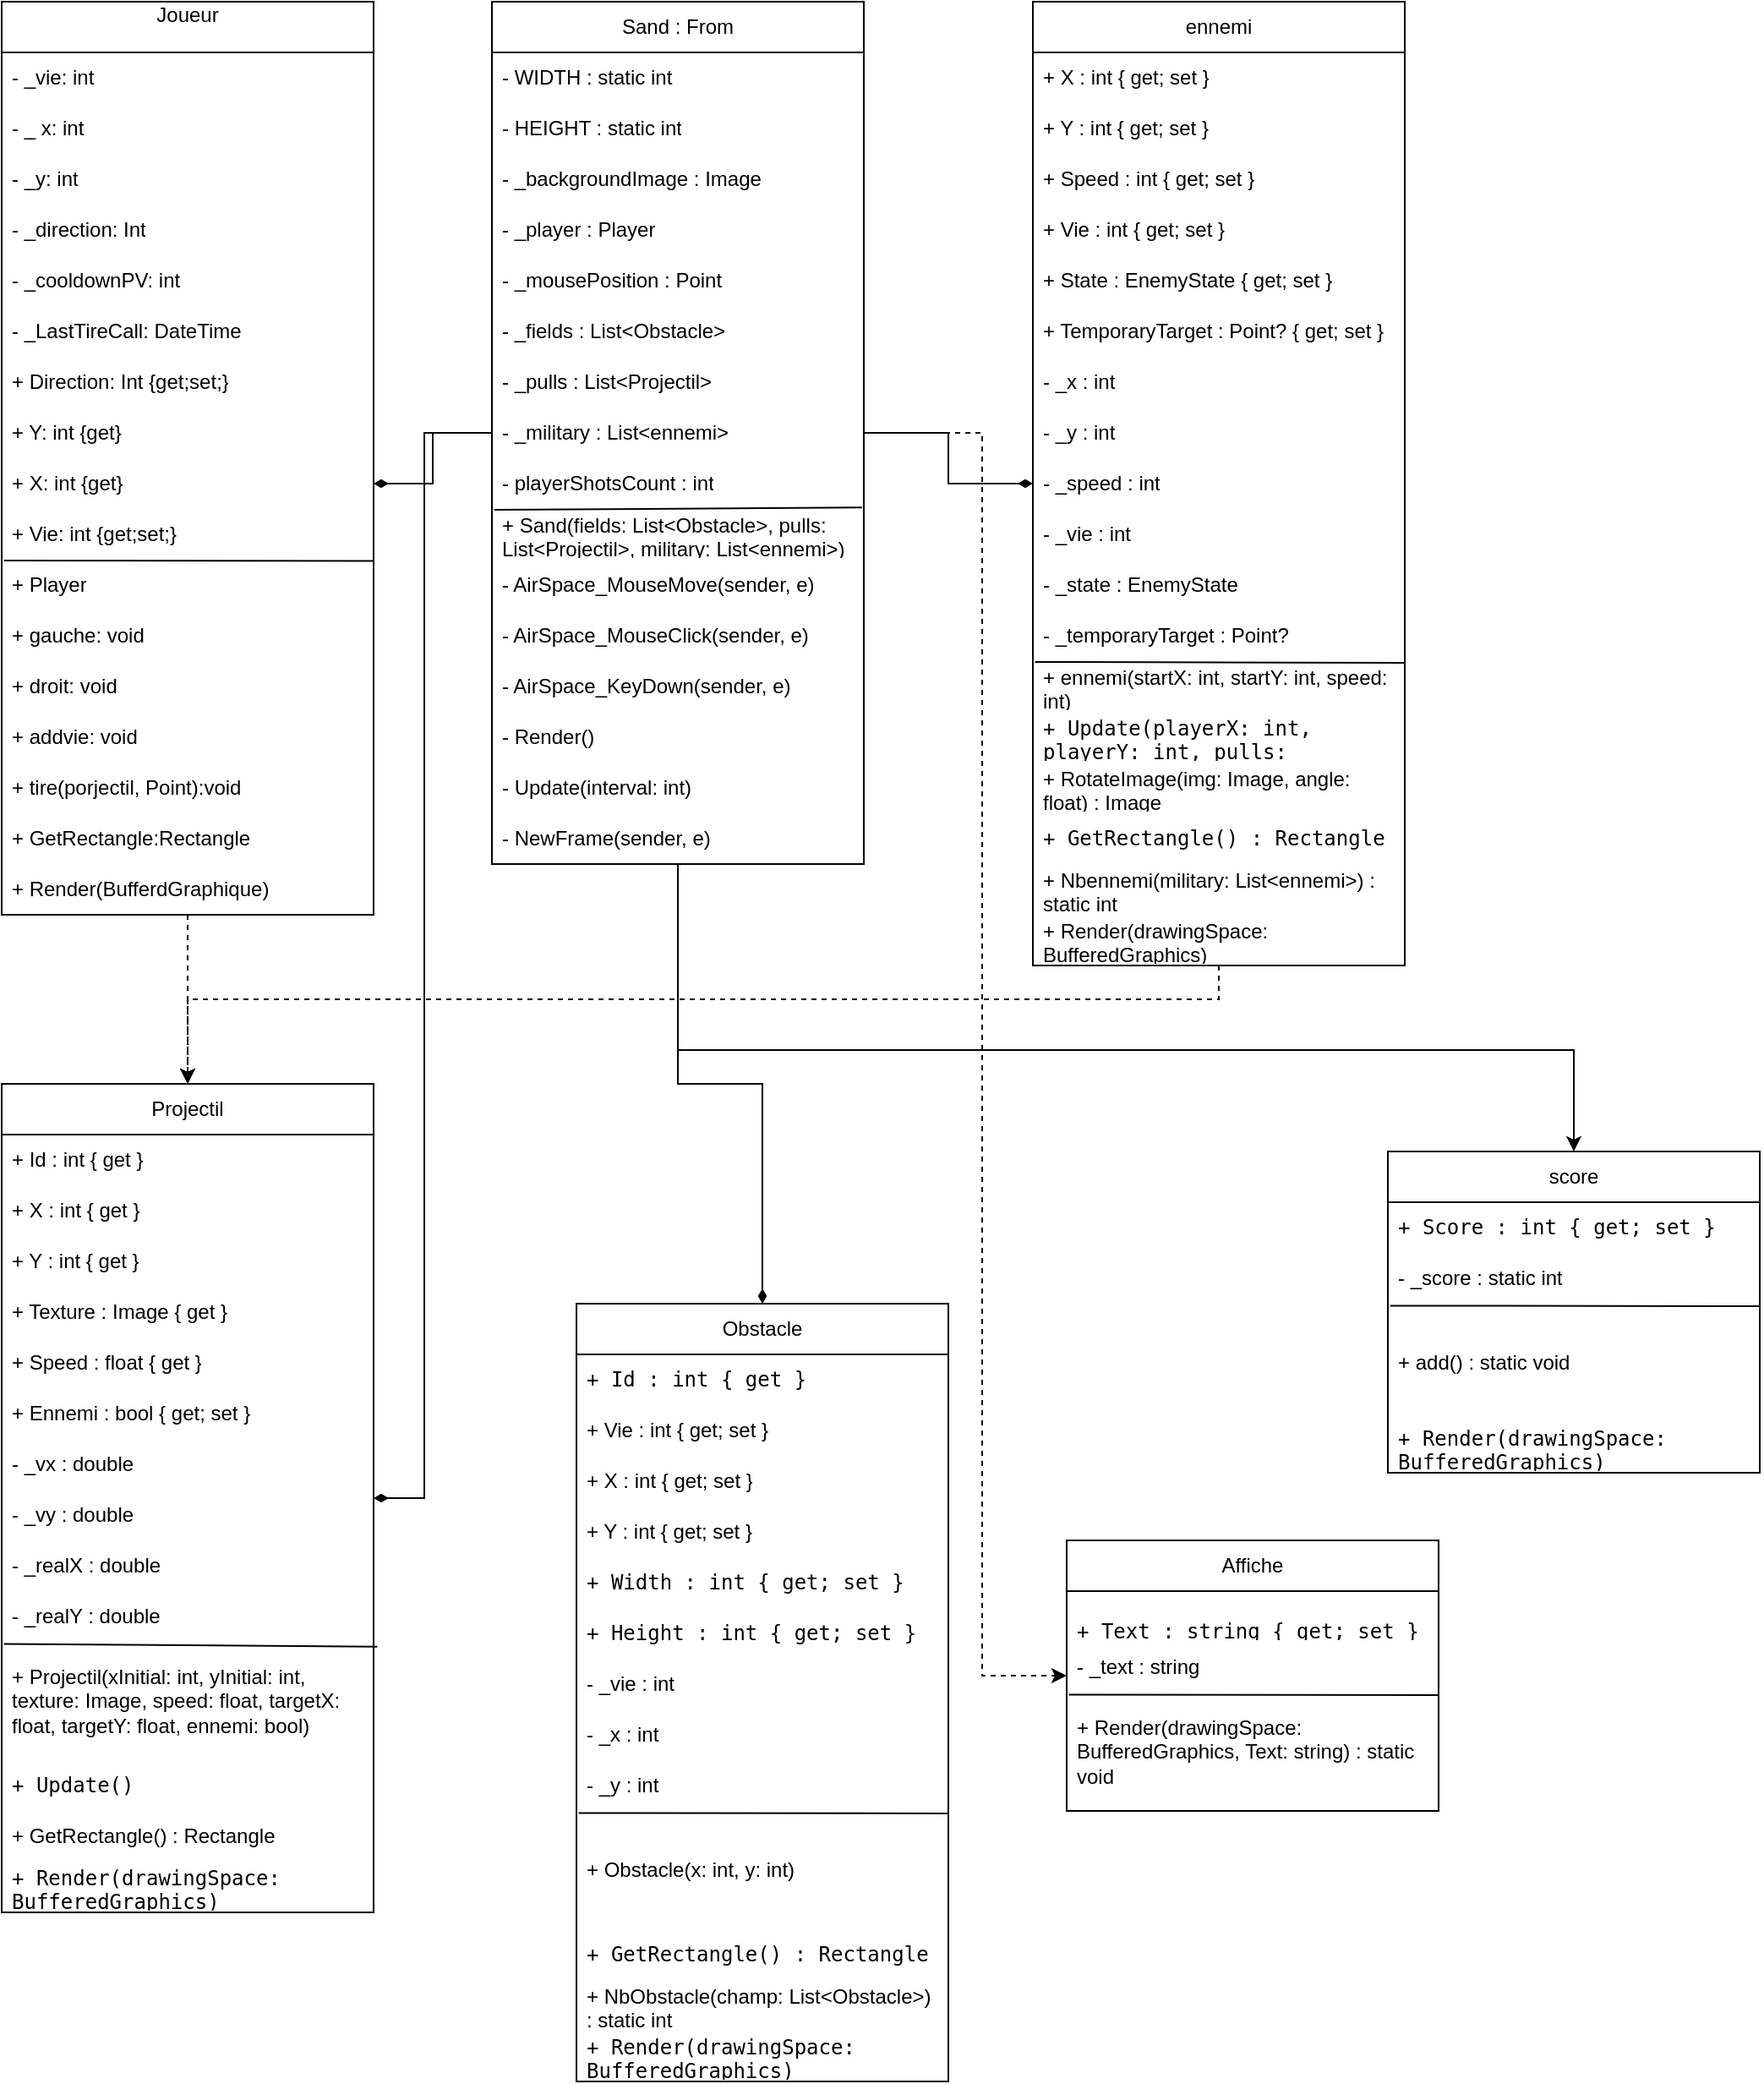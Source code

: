 <mxfile version="28.0.6">
  <diagram name="Page-1" id="9vudU-D3RF1C1MIE-zEC">
    <mxGraphModel dx="1141" dy="679" grid="1" gridSize="10" guides="1" tooltips="1" connect="1" arrows="1" fold="1" page="1" pageScale="1" pageWidth="827" pageHeight="1169" math="0" shadow="0">
      <root>
        <mxCell id="0" />
        <mxCell id="1" parent="0" />
        <mxCell id="YiAQGpWWmK1NDH8vXvbF-123" style="edgeStyle=orthogonalEdgeStyle;rounded=0;orthogonalLoop=1;jettySize=auto;html=1;entryX=0.5;entryY=0;entryDx=0;entryDy=0;dashed=1;" edge="1" parent="1" source="5hmHsVuv3CTeoDdC8GUa-1" target="YiAQGpWWmK1NDH8vXvbF-66">
          <mxGeometry relative="1" as="geometry" />
        </mxCell>
        <mxCell id="5hmHsVuv3CTeoDdC8GUa-1" value="Joueur&lt;div&gt;&lt;br&gt;&lt;/div&gt;" style="swimlane;fontStyle=0;childLayout=stackLayout;horizontal=1;startSize=30;horizontalStack=0;resizeParent=1;resizeParentMax=0;resizeLast=0;collapsible=1;marginBottom=0;whiteSpace=wrap;html=1;" parent="1" vertex="1">
          <mxGeometry x="140" y="80" width="220" height="540" as="geometry" />
        </mxCell>
        <mxCell id="5hmHsVuv3CTeoDdC8GUa-2" value="- _vie: int" style="text;strokeColor=none;fillColor=none;align=left;verticalAlign=middle;spacingLeft=4;spacingRight=4;overflow=hidden;points=[[0,0.5],[1,0.5]];portConstraint=eastwest;rotatable=0;whiteSpace=wrap;html=1;" parent="5hmHsVuv3CTeoDdC8GUa-1" vertex="1">
          <mxGeometry y="30" width="220" height="30" as="geometry" />
        </mxCell>
        <mxCell id="5hmHsVuv3CTeoDdC8GUa-3" value="- _ x: int" style="text;strokeColor=none;fillColor=none;align=left;verticalAlign=middle;spacingLeft=4;spacingRight=4;overflow=hidden;points=[[0,0.5],[1,0.5]];portConstraint=eastwest;rotatable=0;whiteSpace=wrap;html=1;" parent="5hmHsVuv3CTeoDdC8GUa-1" vertex="1">
          <mxGeometry y="60" width="220" height="30" as="geometry" />
        </mxCell>
        <mxCell id="5hmHsVuv3CTeoDdC8GUa-4" value="- _y: int" style="text;strokeColor=none;fillColor=none;align=left;verticalAlign=middle;spacingLeft=4;spacingRight=4;overflow=hidden;points=[[0,0.5],[1,0.5]];portConstraint=eastwest;rotatable=0;whiteSpace=wrap;html=1;" parent="5hmHsVuv3CTeoDdC8GUa-1" vertex="1">
          <mxGeometry y="90" width="220" height="30" as="geometry" />
        </mxCell>
        <mxCell id="5hmHsVuv3CTeoDdC8GUa-5" value="- _direction: Int&lt;span style=&quot;color: rgba(0, 0, 0, 0); font-family: monospace; font-size: 0px; text-wrap-mode: nowrap;&quot;&gt;%3CmxGraphModel%3E%3Croot%3E%3CmxCell%20id%3D%220%22%2F%3E%3CmxCell%20id%3D%221%22%20parent%3D%220%22%2F%3E%3CmxCell%20id%3D%222%22%20value%3D%22-%20_y%22%20style%3D%22text%3BstrokeColor%3Dnone%3BfillColor%3Dnone%3Balign%3Dleft%3BverticalAlign%3Dmiddle%3BspacingLeft%3D4%3BspacingRight%3D4%3Boverflow%3Dhidden%3Bpoints%3D%5B%5B0%2C0.5%5D%2C%5B1%2C0.5%5D%5D%3BportConstraint%3Deastwest%3Brotatable%3D0%3BwhiteSpace%3Dwrap%3Bhtml%3D1%3B%22%20vertex%3D%221%22%20parent%3D%221%22%3E%3CmxGeometry%20x%3D%22340%22%20y%3D%22470%22%20width%3D%22140%22%20height%3D%2230%22%20as%3D%22geometry%22%2F%3E%3C%2FmxCell%3E%3C%2Froot%3E%3C%2FmxGraphModel%3E&lt;/span&gt;" style="text;strokeColor=none;fillColor=none;align=left;verticalAlign=middle;spacingLeft=4;spacingRight=4;overflow=hidden;points=[[0,0.5],[1,0.5]];portConstraint=eastwest;rotatable=0;whiteSpace=wrap;html=1;" parent="5hmHsVuv3CTeoDdC8GUa-1" vertex="1">
          <mxGeometry y="120" width="220" height="30" as="geometry" />
        </mxCell>
        <mxCell id="5hmHsVuv3CTeoDdC8GUa-6" value="- _cooldownPV: int&lt;span style=&quot;color: rgba(0, 0, 0, 0); font-family: monospace; font-size: 0px; text-wrap-mode: nowrap; background-color: transparent;&quot;&gt;%3CmxGraphModel%3E%3Croot%3E%3CmxCell%20id%3D%220%22%2F%3E%3CmxCell%20id%3D%221%22%20parent%3D%220%22%2F%3E%3CmxCell%20id%3D%222%22%20value%3D%22-%20_y%22%20style%3D%22text%3BstrokeColor%3Dnone%3BfillColor%3Dnone%3Balign%3Dleft%3BverticalAlign%3Dmiddle%3BspacingLeft%3D4%3BspacingRight%3D4%3Boverflow%3Dhidden%3Bpoints%3D%5B%5B0%2C0.5%5D%2C%5B1%2C0.5%5D%5D%3BportConstraint%3Deastwest%3Brotatable%3D0%3BwhiteSpace%3Dwrap%3Bhtml%3D1%3B%22%20vertex%3D%221%22%20parent%3D%221%22%3E%3CmxGeometry%20x%3D%22340%22%20y%3D%22470%22%20width%3D%22140%22%20height%3D%2230%22%20as%3D%22geometry%22%2F%3E%3C%2FmxCell%3E%3C%2Froot%3E%3C%2FmxGraphMod&lt;/span&gt;" style="text;strokeColor=none;fillColor=none;align=left;verticalAlign=middle;spacingLeft=4;spacingRight=4;overflow=hidden;points=[[0,0.5],[1,0.5]];portConstraint=eastwest;rotatable=0;whiteSpace=wrap;html=1;" parent="5hmHsVuv3CTeoDdC8GUa-1" vertex="1">
          <mxGeometry y="150" width="220" height="30" as="geometry" />
        </mxCell>
        <mxCell id="5hmHsVuv3CTeoDdC8GUa-7" value="- _LastTireCall: DateTime" style="text;strokeColor=none;fillColor=none;align=left;verticalAlign=middle;spacingLeft=4;spacingRight=4;overflow=hidden;points=[[0,0.5],[1,0.5]];portConstraint=eastwest;rotatable=0;whiteSpace=wrap;html=1;" parent="5hmHsVuv3CTeoDdC8GUa-1" vertex="1">
          <mxGeometry y="180" width="220" height="30" as="geometry" />
        </mxCell>
        <mxCell id="5hmHsVuv3CTeoDdC8GUa-11" value="+ Direction: Int {get;set;}&lt;span style=&quot;color: rgba(0, 0, 0, 0); font-family: monospace; font-size: 0px; text-wrap-mode: nowrap;&quot;&gt;%3CmxGraphModel%3E%3Croot%3E%3CmxCell%20id%3D%220%22%2F%3E%3CmxCell%20id%3D%221%22%20parent%3D%220%22%2F%3E%3CmxCell%20id%3D%222%22%20value%3D%22-%20_y%22%20style%3D%22text%3BstrokeColor%3Dnone%3BfillColor%3Dnone%3Balign%3Dleft%3BverticalAlign%3Dmiddle%3BspacingLeft%3D4%3BspacingRight%3D4%3Boverflow%3Dhidden%3Bpoints%3D%5B%5B0%2C0.5%5D%2C%5B1%2C0.5%5D%5D%3BportConstraint%3Deastwest%3Brotatable%3D0%3BwhiteSpace%3Dwrap%3Bhtml%3D1%3B%22%20vertex%3D%221%22%20parent%3D%221%22%3E%3CmxGeometry%20x%3D%22340%22%20y%3D%22470%22%20width%3D%22140%22%20height%3D%2230%22%20as%3D%22geometry%22%2F%3E%3C%2FmxCell%3E%3C%2Froot%3E%3C%2FmxGraphModel%3E&lt;/span&gt;" style="text;strokeColor=none;fillColor=none;align=left;verticalAlign=middle;spacingLeft=4;spacingRight=4;overflow=hidden;points=[[0,0.5],[1,0.5]];portConstraint=eastwest;rotatable=0;whiteSpace=wrap;html=1;" parent="5hmHsVuv3CTeoDdC8GUa-1" vertex="1">
          <mxGeometry y="210" width="220" height="30" as="geometry" />
        </mxCell>
        <mxCell id="5hmHsVuv3CTeoDdC8GUa-10" value="+ Y: int {get}" style="text;strokeColor=none;fillColor=none;align=left;verticalAlign=middle;spacingLeft=4;spacingRight=4;overflow=hidden;points=[[0,0.5],[1,0.5]];portConstraint=eastwest;rotatable=0;whiteSpace=wrap;html=1;" parent="5hmHsVuv3CTeoDdC8GUa-1" vertex="1">
          <mxGeometry y="240" width="220" height="30" as="geometry" />
        </mxCell>
        <mxCell id="5hmHsVuv3CTeoDdC8GUa-9" value="+ X: int {get}" style="text;strokeColor=none;fillColor=none;align=left;verticalAlign=middle;spacingLeft=4;spacingRight=4;overflow=hidden;points=[[0,0.5],[1,0.5]];portConstraint=eastwest;rotatable=0;whiteSpace=wrap;html=1;" parent="5hmHsVuv3CTeoDdC8GUa-1" vertex="1">
          <mxGeometry y="270" width="220" height="30" as="geometry" />
        </mxCell>
        <mxCell id="5hmHsVuv3CTeoDdC8GUa-8" value="+ Vie: int {get;set;}" style="text;strokeColor=none;fillColor=none;align=left;verticalAlign=middle;spacingLeft=4;spacingRight=4;overflow=hidden;points=[[0,0.5],[1,0.5]];portConstraint=eastwest;rotatable=0;whiteSpace=wrap;html=1;" parent="5hmHsVuv3CTeoDdC8GUa-1" vertex="1">
          <mxGeometry y="300" width="220" height="30" as="geometry" />
        </mxCell>
        <mxCell id="5hmHsVuv3CTeoDdC8GUa-14" value="+ Player" style="text;strokeColor=none;fillColor=none;align=left;verticalAlign=middle;spacingLeft=4;spacingRight=4;overflow=hidden;points=[[0,0.5],[1,0.5]];portConstraint=eastwest;rotatable=0;whiteSpace=wrap;html=1;" parent="5hmHsVuv3CTeoDdC8GUa-1" vertex="1">
          <mxGeometry y="330" width="220" height="30" as="geometry" />
        </mxCell>
        <mxCell id="5hmHsVuv3CTeoDdC8GUa-15" value="" style="endArrow=none;html=1;rounded=0;exitX=0.006;exitY=0.017;exitDx=0;exitDy=0;exitPerimeter=0;entryX=1.002;entryY=0.026;entryDx=0;entryDy=0;entryPerimeter=0;" parent="5hmHsVuv3CTeoDdC8GUa-1" source="5hmHsVuv3CTeoDdC8GUa-14" target="5hmHsVuv3CTeoDdC8GUa-14" edge="1">
          <mxGeometry width="50" height="50" relative="1" as="geometry">
            <mxPoint x="100" y="330" as="sourcePoint" />
            <mxPoint x="150" y="280" as="targetPoint" />
          </mxGeometry>
        </mxCell>
        <mxCell id="5hmHsVuv3CTeoDdC8GUa-29" value="+ gauche: void&lt;span style=&quot;color: rgba(0, 0, 0, 0); font-family: monospace; font-size: 0px; text-wrap-mode: nowrap;&quot;&gt;%3CmxGraphModel%3E%3Croot%3E%3CmxCell%20id%3D%220%22%2F%3E%3CmxCell%20id%3D%221%22%20parent%3D%220%22%2F%3E%3CmxCell%20id%3D%222%22%20value%3D%22%2B%20_vie%3A%20int%20%7Bget%3Bset%3B%7D%22%20style%3D%22text%3BstrokeColor%3Dnone%3BfillColor%3Dnone%3Balign%3Dleft%3BverticalAlign%3Dmiddle%3BspacingLeft%3D4%3BspacingRight%3D4%3Boverflow%3Dhidden%3Bpoints%3D%5B%5B0%2C0.5%5D%2C%5B1%2C0.5%5D%5D%3BportConstraint%3Deastwest%3Brotatable%3D0%3BwhiteSpace%3Dwrap%3Bhtml%3D1%3B%22%20vertex%3D%221%22%20parent%3D%221%22%3E%3CmxGeometry%20x%3D%22340%22%20y%3D%22580%22%20width%3D%22220%22%20height%3D%2230%22%20as%3D%22geometry%22%2F%3E%3C%2FmxCell%3E%3C%2Froot%3E%3C%2FmxGraphModel%3E&lt;/span&gt;" style="text;strokeColor=none;fillColor=none;align=left;verticalAlign=middle;spacingLeft=4;spacingRight=4;overflow=hidden;points=[[0,0.5],[1,0.5]];portConstraint=eastwest;rotatable=0;whiteSpace=wrap;html=1;" parent="5hmHsVuv3CTeoDdC8GUa-1" vertex="1">
          <mxGeometry y="360" width="220" height="30" as="geometry" />
        </mxCell>
        <mxCell id="5hmHsVuv3CTeoDdC8GUa-30" value="+ droit: void&lt;span style=&quot;color: rgba(0, 0, 0, 0); font-family: monospace; font-size: 0px; text-wrap-mode: nowrap;&quot;&gt;%3CmxGraphModel%3E%3Croot%3E%3CmxCell%20id%3D%220%22%2F%3E%3CmxCell%20id%3D%221%22%20parent%3D%220%22%2F%3E%3CmxCell%20id%3D%222%22%20value%3D%22%2B%20_vie%3A%20int%20%7Bget%3Bset%3B%7D%22%20style%3D%22text%3BstrokeColor%3Dnone%3BfillColor%3Dnone%3Balign%3Dleft%3BverticalAlign%3Dmiddle%3BspacingLeft%3D4%3BspacingRight%3D4%3Boverflow%3Dhidden%3Bpoints%3D%5B%5B0%2C0.5%5D%2C%5B1%2C0.5%5D%5D%3BportConstraint%3Deastwest%3Brotatable%3D0%3BwhiteSpace%3Dwrap%3Bhtml%3D1%3B%22%20vertex%3D%221%22%20parent%3D%221%22%3E%3CmxGeometry%20x%3D%22340%22%20y%3D%22580%22%20width%3D%22220%22%20height%3D%2230%22%20as%3D%22geometry%22%2F%3E%3C%2FmxCell%3E%3C%2Froot%3E%3C%2FmxGraphModel%3E&lt;/span&gt;" style="text;strokeColor=none;fillColor=none;align=left;verticalAlign=middle;spacingLeft=4;spacingRight=4;overflow=hidden;points=[[0,0.5],[1,0.5]];portConstraint=eastwest;rotatable=0;whiteSpace=wrap;html=1;" parent="5hmHsVuv3CTeoDdC8GUa-1" vertex="1">
          <mxGeometry y="390" width="220" height="30" as="geometry" />
        </mxCell>
        <mxCell id="5hmHsVuv3CTeoDdC8GUa-31" value="+ addvie: void" style="text;strokeColor=none;fillColor=none;align=left;verticalAlign=middle;spacingLeft=4;spacingRight=4;overflow=hidden;points=[[0,0.5],[1,0.5]];portConstraint=eastwest;rotatable=0;whiteSpace=wrap;html=1;" parent="5hmHsVuv3CTeoDdC8GUa-1" vertex="1">
          <mxGeometry y="420" width="220" height="30" as="geometry" />
        </mxCell>
        <mxCell id="5hmHsVuv3CTeoDdC8GUa-32" value="+ tire(porjectil, Point):void" style="text;strokeColor=none;fillColor=none;align=left;verticalAlign=middle;spacingLeft=4;spacingRight=4;overflow=hidden;points=[[0,0.5],[1,0.5]];portConstraint=eastwest;rotatable=0;whiteSpace=wrap;html=1;" parent="5hmHsVuv3CTeoDdC8GUa-1" vertex="1">
          <mxGeometry y="450" width="220" height="30" as="geometry" />
        </mxCell>
        <mxCell id="5hmHsVuv3CTeoDdC8GUa-33" value="+ GetRectangle:Rectangle" style="text;strokeColor=none;fillColor=none;align=left;verticalAlign=middle;spacingLeft=4;spacingRight=4;overflow=hidden;points=[[0,0.5],[1,0.5]];portConstraint=eastwest;rotatable=0;whiteSpace=wrap;html=1;" parent="5hmHsVuv3CTeoDdC8GUa-1" vertex="1">
          <mxGeometry y="480" width="220" height="30" as="geometry" />
        </mxCell>
        <mxCell id="YiAQGpWWmK1NDH8vXvbF-1" value="+ Render(BufferdGraphique)" style="text;strokeColor=none;fillColor=none;align=left;verticalAlign=middle;spacingLeft=4;spacingRight=4;overflow=hidden;points=[[0,0.5],[1,0.5]];portConstraint=eastwest;rotatable=0;whiteSpace=wrap;html=1;" vertex="1" parent="5hmHsVuv3CTeoDdC8GUa-1">
          <mxGeometry y="510" width="220" height="30" as="geometry" />
        </mxCell>
        <mxCell id="YiAQGpWWmK1NDH8vXvbF-117" style="edgeStyle=orthogonalEdgeStyle;rounded=0;orthogonalLoop=1;jettySize=auto;html=1;entryX=1;entryY=0.5;entryDx=0;entryDy=0;endArrow=diamondThin;endFill=1;" edge="1" parent="1" source="YiAQGpWWmK1NDH8vXvbF-2" target="5hmHsVuv3CTeoDdC8GUa-9">
          <mxGeometry relative="1" as="geometry" />
        </mxCell>
        <mxCell id="YiAQGpWWmK1NDH8vXvbF-118" style="edgeStyle=orthogonalEdgeStyle;rounded=0;orthogonalLoop=1;jettySize=auto;html=1;endArrow=diamondThin;endFill=1;" edge="1" parent="1" source="YiAQGpWWmK1NDH8vXvbF-2" target="YiAQGpWWmK1NDH8vXvbF-86">
          <mxGeometry relative="1" as="geometry" />
        </mxCell>
        <mxCell id="YiAQGpWWmK1NDH8vXvbF-119" style="edgeStyle=orthogonalEdgeStyle;rounded=0;orthogonalLoop=1;jettySize=auto;html=1;endArrow=diamondThin;endFill=1;" edge="1" parent="1" source="YiAQGpWWmK1NDH8vXvbF-2" target="YiAQGpWWmK1NDH8vXvbF-66">
          <mxGeometry relative="1" as="geometry">
            <Array as="points">
              <mxPoint x="390" y="335" />
              <mxPoint x="390" y="965" />
            </Array>
          </mxGeometry>
        </mxCell>
        <mxCell id="YiAQGpWWmK1NDH8vXvbF-121" style="edgeStyle=orthogonalEdgeStyle;rounded=0;orthogonalLoop=1;jettySize=auto;html=1;endArrow=diamondThin;endFill=1;" edge="1" parent="1" source="YiAQGpWWmK1NDH8vXvbF-2" target="YiAQGpWWmK1NDH8vXvbF-44">
          <mxGeometry relative="1" as="geometry" />
        </mxCell>
        <mxCell id="YiAQGpWWmK1NDH8vXvbF-122" style="edgeStyle=orthogonalEdgeStyle;rounded=0;orthogonalLoop=1;jettySize=auto;html=1;entryX=0.5;entryY=0;entryDx=0;entryDy=0;" edge="1" parent="1" source="YiAQGpWWmK1NDH8vXvbF-2" target="YiAQGpWWmK1NDH8vXvbF-102">
          <mxGeometry relative="1" as="geometry">
            <Array as="points">
              <mxPoint x="540" y="700" />
              <mxPoint x="1070" y="700" />
            </Array>
          </mxGeometry>
        </mxCell>
        <mxCell id="YiAQGpWWmK1NDH8vXvbF-151" style="edgeStyle=orthogonalEdgeStyle;rounded=0;orthogonalLoop=1;jettySize=auto;html=1;dashed=1;" edge="1" parent="1" source="YiAQGpWWmK1NDH8vXvbF-2" target="YiAQGpWWmK1NDH8vXvbF-145">
          <mxGeometry relative="1" as="geometry">
            <Array as="points">
              <mxPoint x="720" y="335" />
              <mxPoint x="720" y="1070" />
            </Array>
          </mxGeometry>
        </mxCell>
        <mxCell id="YiAQGpWWmK1NDH8vXvbF-2" value="&lt;div&gt;Sand : From&lt;/div&gt;" style="swimlane;fontStyle=0;childLayout=stackLayout;horizontal=1;startSize=30;horizontalStack=0;resizeParent=1;resizeParentMax=0;resizeLast=0;collapsible=1;marginBottom=0;whiteSpace=wrap;html=1;" vertex="1" parent="1">
          <mxGeometry x="430" y="80" width="220" height="510" as="geometry" />
        </mxCell>
        <mxCell id="YiAQGpWWmK1NDH8vXvbF-26" value="&lt;span style=&quot;color: rgba(0, 0, 0, 0); font-family: monospace; font-size: 0px; text-wrap-mode: nowrap;&quot;&gt;%3CmxGraphModel%3E%3Croot%3E%3CmxCell%20id%3D%220%22%2F%3E%3CmxCell%20id%3D%221%22%20parent%3D%220%22%2F%3E%3CmxCell%20id%3D%222%22%20value%3D%22-%20_vie%3A%20int%22%20style%3D%22text%3BstrokeColor%3Dnone%3BfillColor%3Dnone%3Balign%3Dleft%3BverticalAlign%3Dmiddle%3BspacingLeft%3D4%3BspacingRight%3D4%3Boverflow%3Dhidden%3Bpoints%3D%5B%5B0%2C0.5%5D%2C%5B1%2C0.5%5D%5D%3BportConstraint%3Deastwest%3Brotatable%3D0%3BwhiteSpace%3Dwrap%3Bhtml%3D1%3B%22%20vertex%3D%221%22%20parent%3D%221%22%3E%3CmxGeometry%20x%3D%22140%22%20y%3D%22110%22%20width%3D%22220%22%20height%3D%2230%22%20as%3D%22geometry%22%2F%3E%3C%2FmxCell%3E%3C%2Froot%3E%3C%2FmxGraphModel%3E&lt;/span&gt;- WIDTH : static int" style="text;strokeColor=none;fillColor=none;align=left;verticalAlign=middle;spacingLeft=4;spacingRight=4;overflow=hidden;points=[[0,0.5],[1,0.5]];portConstraint=eastwest;rotatable=0;whiteSpace=wrap;html=1;" vertex="1" parent="YiAQGpWWmK1NDH8vXvbF-2">
          <mxGeometry y="30" width="220" height="30" as="geometry" />
        </mxCell>
        <mxCell id="YiAQGpWWmK1NDH8vXvbF-27" value="- HEIGHT : static int" style="text;strokeColor=none;fillColor=none;align=left;verticalAlign=middle;spacingLeft=4;spacingRight=4;overflow=hidden;points=[[0,0.5],[1,0.5]];portConstraint=eastwest;rotatable=0;whiteSpace=wrap;html=1;" vertex="1" parent="YiAQGpWWmK1NDH8vXvbF-2">
          <mxGeometry y="60" width="220" height="30" as="geometry" />
        </mxCell>
        <mxCell id="YiAQGpWWmK1NDH8vXvbF-28" value="- _backgroundImage : Image" style="text;strokeColor=none;fillColor=none;align=left;verticalAlign=middle;spacingLeft=4;spacingRight=4;overflow=hidden;points=[[0,0.5],[1,0.5]];portConstraint=eastwest;rotatable=0;whiteSpace=wrap;html=1;" vertex="1" parent="YiAQGpWWmK1NDH8vXvbF-2">
          <mxGeometry y="90" width="220" height="30" as="geometry" />
        </mxCell>
        <mxCell id="YiAQGpWWmK1NDH8vXvbF-29" value="- _player : Player" style="text;strokeColor=none;fillColor=none;align=left;verticalAlign=middle;spacingLeft=4;spacingRight=4;overflow=hidden;points=[[0,0.5],[1,0.5]];portConstraint=eastwest;rotatable=0;whiteSpace=wrap;html=1;" vertex="1" parent="YiAQGpWWmK1NDH8vXvbF-2">
          <mxGeometry y="120" width="220" height="30" as="geometry" />
        </mxCell>
        <mxCell id="YiAQGpWWmK1NDH8vXvbF-31" value="- _mousePosition : Point" style="text;strokeColor=none;fillColor=none;align=left;verticalAlign=middle;spacingLeft=4;spacingRight=4;overflow=hidden;points=[[0,0.5],[1,0.5]];portConstraint=eastwest;rotatable=0;whiteSpace=wrap;html=1;" vertex="1" parent="YiAQGpWWmK1NDH8vXvbF-2">
          <mxGeometry y="150" width="220" height="30" as="geometry" />
        </mxCell>
        <mxCell id="YiAQGpWWmK1NDH8vXvbF-30" value="- _fields : List&amp;lt;Obstacle&amp;gt;" style="text;strokeColor=none;fillColor=none;align=left;verticalAlign=middle;spacingLeft=4;spacingRight=4;overflow=hidden;points=[[0,0.5],[1,0.5]];portConstraint=eastwest;rotatable=0;whiteSpace=wrap;html=1;" vertex="1" parent="YiAQGpWWmK1NDH8vXvbF-2">
          <mxGeometry y="180" width="220" height="30" as="geometry" />
        </mxCell>
        <mxCell id="YiAQGpWWmK1NDH8vXvbF-32" value="- _pulls : List&amp;lt;Projectil&amp;gt;" style="text;strokeColor=none;fillColor=none;align=left;verticalAlign=middle;spacingLeft=4;spacingRight=4;overflow=hidden;points=[[0,0.5],[1,0.5]];portConstraint=eastwest;rotatable=0;whiteSpace=wrap;html=1;" vertex="1" parent="YiAQGpWWmK1NDH8vXvbF-2">
          <mxGeometry y="210" width="220" height="30" as="geometry" />
        </mxCell>
        <mxCell id="YiAQGpWWmK1NDH8vXvbF-34" value="- _military : List&amp;lt;ennemi&amp;gt;" style="text;strokeColor=none;fillColor=none;align=left;verticalAlign=middle;spacingLeft=4;spacingRight=4;overflow=hidden;points=[[0,0.5],[1,0.5]];portConstraint=eastwest;rotatable=0;whiteSpace=wrap;html=1;" vertex="1" parent="YiAQGpWWmK1NDH8vXvbF-2">
          <mxGeometry y="240" width="220" height="30" as="geometry" />
        </mxCell>
        <mxCell id="YiAQGpWWmK1NDH8vXvbF-33" value="- playerShotsCount : int" style="text;strokeColor=none;fillColor=none;align=left;verticalAlign=middle;spacingLeft=4;spacingRight=4;overflow=hidden;points=[[0,0.5],[1,0.5]];portConstraint=eastwest;rotatable=0;whiteSpace=wrap;html=1;" vertex="1" parent="YiAQGpWWmK1NDH8vXvbF-2">
          <mxGeometry y="270" width="220" height="30" as="geometry" />
        </mxCell>
        <mxCell id="YiAQGpWWmK1NDH8vXvbF-35" value="" style="endArrow=none;html=1;rounded=0;exitX=0.006;exitY=0.017;exitDx=0;exitDy=0;exitPerimeter=0;entryX=1.002;entryY=0.026;entryDx=0;entryDy=0;entryPerimeter=0;" edge="1" parent="YiAQGpWWmK1NDH8vXvbF-2" source="YiAQGpWWmK1NDH8vXvbF-36">
          <mxGeometry width="50" height="50" relative="1" as="geometry">
            <mxPoint y="299.17" as="sourcePoint" />
            <mxPoint x="219" y="299.17" as="targetPoint" />
          </mxGeometry>
        </mxCell>
        <mxCell id="YiAQGpWWmK1NDH8vXvbF-36" value="+ Sand(fields: List&amp;lt;Obstacle&amp;gt;, pulls: List&amp;lt;Projectil&amp;gt;, military: List&amp;lt;ennemi&amp;gt;)" style="text;strokeColor=none;fillColor=none;align=left;verticalAlign=middle;spacingLeft=4;spacingRight=4;overflow=hidden;points=[[0,0.5],[1,0.5]];portConstraint=eastwest;rotatable=0;whiteSpace=wrap;html=1;" vertex="1" parent="YiAQGpWWmK1NDH8vXvbF-2">
          <mxGeometry y="300" width="220" height="30" as="geometry" />
        </mxCell>
        <mxCell id="YiAQGpWWmK1NDH8vXvbF-39" value="- AirSpace_MouseMove(sender, e)" style="text;strokeColor=none;fillColor=none;align=left;verticalAlign=middle;spacingLeft=4;spacingRight=4;overflow=hidden;points=[[0,0.5],[1,0.5]];portConstraint=eastwest;rotatable=0;whiteSpace=wrap;html=1;" vertex="1" parent="YiAQGpWWmK1NDH8vXvbF-2">
          <mxGeometry y="330" width="220" height="30" as="geometry" />
        </mxCell>
        <mxCell id="YiAQGpWWmK1NDH8vXvbF-38" value="- AirSpace_MouseClick(sender, e)" style="text;strokeColor=none;fillColor=none;align=left;verticalAlign=middle;spacingLeft=4;spacingRight=4;overflow=hidden;points=[[0,0.5],[1,0.5]];portConstraint=eastwest;rotatable=0;whiteSpace=wrap;html=1;" vertex="1" parent="YiAQGpWWmK1NDH8vXvbF-2">
          <mxGeometry y="360" width="220" height="30" as="geometry" />
        </mxCell>
        <mxCell id="YiAQGpWWmK1NDH8vXvbF-41" value="- AirSpace_KeyDown(sender, e)" style="text;strokeColor=none;fillColor=none;align=left;verticalAlign=middle;spacingLeft=4;spacingRight=4;overflow=hidden;points=[[0,0.5],[1,0.5]];portConstraint=eastwest;rotatable=0;whiteSpace=wrap;html=1;" vertex="1" parent="YiAQGpWWmK1NDH8vXvbF-2">
          <mxGeometry y="390" width="220" height="30" as="geometry" />
        </mxCell>
        <mxCell id="YiAQGpWWmK1NDH8vXvbF-42" value="- Render()" style="text;strokeColor=none;fillColor=none;align=left;verticalAlign=middle;spacingLeft=4;spacingRight=4;overflow=hidden;points=[[0,0.5],[1,0.5]];portConstraint=eastwest;rotatable=0;whiteSpace=wrap;html=1;" vertex="1" parent="YiAQGpWWmK1NDH8vXvbF-2">
          <mxGeometry y="420" width="220" height="30" as="geometry" />
        </mxCell>
        <mxCell id="YiAQGpWWmK1NDH8vXvbF-43" value="- Update(interval: int)" style="text;strokeColor=none;fillColor=none;align=left;verticalAlign=middle;spacingLeft=4;spacingRight=4;overflow=hidden;points=[[0,0.5],[1,0.5]];portConstraint=eastwest;rotatable=0;whiteSpace=wrap;html=1;" vertex="1" parent="YiAQGpWWmK1NDH8vXvbF-2">
          <mxGeometry y="450" width="220" height="30" as="geometry" />
        </mxCell>
        <mxCell id="YiAQGpWWmK1NDH8vXvbF-40" value="- NewFrame(sender, e)" style="text;strokeColor=none;fillColor=none;align=left;verticalAlign=middle;spacingLeft=4;spacingRight=4;overflow=hidden;points=[[0,0.5],[1,0.5]];portConstraint=eastwest;rotatable=0;whiteSpace=wrap;html=1;" vertex="1" parent="YiAQGpWWmK1NDH8vXvbF-2">
          <mxGeometry y="480" width="220" height="30" as="geometry" />
        </mxCell>
        <mxCell id="YiAQGpWWmK1NDH8vXvbF-124" style="edgeStyle=orthogonalEdgeStyle;rounded=0;orthogonalLoop=1;jettySize=auto;html=1;dashed=1;" edge="1" parent="1" source="YiAQGpWWmK1NDH8vXvbF-44" target="YiAQGpWWmK1NDH8vXvbF-66">
          <mxGeometry relative="1" as="geometry">
            <Array as="points">
              <mxPoint x="860" y="670" />
              <mxPoint x="250" y="670" />
            </Array>
          </mxGeometry>
        </mxCell>
        <mxCell id="YiAQGpWWmK1NDH8vXvbF-44" value="&lt;div&gt;ennemi&lt;/div&gt;" style="swimlane;fontStyle=0;childLayout=stackLayout;horizontal=1;startSize=30;horizontalStack=0;resizeParent=1;resizeParentMax=0;resizeLast=0;collapsible=1;marginBottom=0;whiteSpace=wrap;html=1;" vertex="1" parent="1">
          <mxGeometry x="750" y="80" width="220" height="570" as="geometry" />
        </mxCell>
        <mxCell id="YiAQGpWWmK1NDH8vXvbF-45" value="+ X : int { get; set }" style="text;strokeColor=none;fillColor=none;align=left;verticalAlign=middle;spacingLeft=4;spacingRight=4;overflow=hidden;points=[[0,0.5],[1,0.5]];portConstraint=eastwest;rotatable=0;whiteSpace=wrap;html=1;" vertex="1" parent="YiAQGpWWmK1NDH8vXvbF-44">
          <mxGeometry y="30" width="220" height="30" as="geometry" />
        </mxCell>
        <mxCell id="YiAQGpWWmK1NDH8vXvbF-46" value="+ Y : int { get; set }" style="text;strokeColor=none;fillColor=none;align=left;verticalAlign=middle;spacingLeft=4;spacingRight=4;overflow=hidden;points=[[0,0.5],[1,0.5]];portConstraint=eastwest;rotatable=0;whiteSpace=wrap;html=1;" vertex="1" parent="YiAQGpWWmK1NDH8vXvbF-44">
          <mxGeometry y="60" width="220" height="30" as="geometry" />
        </mxCell>
        <mxCell id="YiAQGpWWmK1NDH8vXvbF-47" value="+ Speed : int { get; set }" style="text;strokeColor=none;fillColor=none;align=left;verticalAlign=middle;spacingLeft=4;spacingRight=4;overflow=hidden;points=[[0,0.5],[1,0.5]];portConstraint=eastwest;rotatable=0;whiteSpace=wrap;html=1;" vertex="1" parent="YiAQGpWWmK1NDH8vXvbF-44">
          <mxGeometry y="90" width="220" height="30" as="geometry" />
        </mxCell>
        <mxCell id="YiAQGpWWmK1NDH8vXvbF-48" value="+ Vie : int { get; set }" style="text;strokeColor=none;fillColor=none;align=left;verticalAlign=middle;spacingLeft=4;spacingRight=4;overflow=hidden;points=[[0,0.5],[1,0.5]];portConstraint=eastwest;rotatable=0;whiteSpace=wrap;html=1;" vertex="1" parent="YiAQGpWWmK1NDH8vXvbF-44">
          <mxGeometry y="120" width="220" height="30" as="geometry" />
        </mxCell>
        <mxCell id="YiAQGpWWmK1NDH8vXvbF-49" value="+ State : EnemyState { get; set }" style="text;strokeColor=none;fillColor=none;align=left;verticalAlign=middle;spacingLeft=4;spacingRight=4;overflow=hidden;points=[[0,0.5],[1,0.5]];portConstraint=eastwest;rotatable=0;whiteSpace=wrap;html=1;" vertex="1" parent="YiAQGpWWmK1NDH8vXvbF-44">
          <mxGeometry y="150" width="220" height="30" as="geometry" />
        </mxCell>
        <mxCell id="YiAQGpWWmK1NDH8vXvbF-50" value="+ TemporaryTarget : Point? { get; set }" style="text;strokeColor=none;fillColor=none;align=left;verticalAlign=middle;spacingLeft=4;spacingRight=4;overflow=hidden;points=[[0,0.5],[1,0.5]];portConstraint=eastwest;rotatable=0;whiteSpace=wrap;html=1;" vertex="1" parent="YiAQGpWWmK1NDH8vXvbF-44">
          <mxGeometry y="180" width="220" height="30" as="geometry" />
        </mxCell>
        <mxCell id="YiAQGpWWmK1NDH8vXvbF-51" value="- _x : int" style="text;strokeColor=none;fillColor=none;align=left;verticalAlign=middle;spacingLeft=4;spacingRight=4;overflow=hidden;points=[[0,0.5],[1,0.5]];portConstraint=eastwest;rotatable=0;whiteSpace=wrap;html=1;" vertex="1" parent="YiAQGpWWmK1NDH8vXvbF-44">
          <mxGeometry y="210" width="220" height="30" as="geometry" />
        </mxCell>
        <mxCell id="YiAQGpWWmK1NDH8vXvbF-52" value="- _y : int" style="text;strokeColor=none;fillColor=none;align=left;verticalAlign=middle;spacingLeft=4;spacingRight=4;overflow=hidden;points=[[0,0.5],[1,0.5]];portConstraint=eastwest;rotatable=0;whiteSpace=wrap;html=1;" vertex="1" parent="YiAQGpWWmK1NDH8vXvbF-44">
          <mxGeometry y="240" width="220" height="30" as="geometry" />
        </mxCell>
        <mxCell id="YiAQGpWWmK1NDH8vXvbF-63" value="- _speed : int" style="text;strokeColor=none;fillColor=none;align=left;verticalAlign=middle;spacingLeft=4;spacingRight=4;overflow=hidden;points=[[0,0.5],[1,0.5]];portConstraint=eastwest;rotatable=0;whiteSpace=wrap;html=1;" vertex="1" parent="YiAQGpWWmK1NDH8vXvbF-44">
          <mxGeometry y="270" width="220" height="30" as="geometry" />
        </mxCell>
        <mxCell id="YiAQGpWWmK1NDH8vXvbF-64" value="- _vie : int" style="text;strokeColor=none;fillColor=none;align=left;verticalAlign=middle;spacingLeft=4;spacingRight=4;overflow=hidden;points=[[0,0.5],[1,0.5]];portConstraint=eastwest;rotatable=0;whiteSpace=wrap;html=1;" vertex="1" parent="YiAQGpWWmK1NDH8vXvbF-44">
          <mxGeometry y="300" width="220" height="30" as="geometry" />
        </mxCell>
        <mxCell id="YiAQGpWWmK1NDH8vXvbF-62" value="- _state : EnemyState" style="text;strokeColor=none;fillColor=none;align=left;verticalAlign=middle;spacingLeft=4;spacingRight=4;overflow=hidden;points=[[0,0.5],[1,0.5]];portConstraint=eastwest;rotatable=0;whiteSpace=wrap;html=1;" vertex="1" parent="YiAQGpWWmK1NDH8vXvbF-44">
          <mxGeometry y="330" width="220" height="30" as="geometry" />
        </mxCell>
        <mxCell id="YiAQGpWWmK1NDH8vXvbF-53" value="- _temporaryTarget : Point?" style="text;strokeColor=none;fillColor=none;align=left;verticalAlign=middle;spacingLeft=4;spacingRight=4;overflow=hidden;points=[[0,0.5],[1,0.5]];portConstraint=eastwest;rotatable=0;whiteSpace=wrap;html=1;" vertex="1" parent="YiAQGpWWmK1NDH8vXvbF-44">
          <mxGeometry y="360" width="220" height="30" as="geometry" />
        </mxCell>
        <mxCell id="YiAQGpWWmK1NDH8vXvbF-55" value="+ ennemi(startX: int, startY: int, speed: int)" style="text;strokeColor=none;fillColor=none;align=left;verticalAlign=middle;spacingLeft=4;spacingRight=4;overflow=hidden;points=[[0,0.5],[1,0.5]];portConstraint=eastwest;rotatable=0;whiteSpace=wrap;html=1;" vertex="1" parent="YiAQGpWWmK1NDH8vXvbF-44">
          <mxGeometry y="390" width="220" height="30" as="geometry" />
        </mxCell>
        <mxCell id="YiAQGpWWmK1NDH8vXvbF-57" value="&lt;code&gt;&lt;/code&gt;&lt;code&gt;+ Update(playerX: int, playerY: int, pulls: List&amp;lt;Projectil&amp;gt;)&lt;/code&gt;" style="text;strokeColor=none;fillColor=none;align=left;verticalAlign=middle;spacingLeft=4;spacingRight=4;overflow=hidden;points=[[0,0.5],[1,0.5]];portConstraint=eastwest;rotatable=0;whiteSpace=wrap;html=1;" vertex="1" parent="YiAQGpWWmK1NDH8vXvbF-44">
          <mxGeometry y="420" width="220" height="30" as="geometry" />
        </mxCell>
        <mxCell id="YiAQGpWWmK1NDH8vXvbF-56" value="+ RotateImage(img: Image, angle: float) : Image" style="text;strokeColor=none;fillColor=none;align=left;verticalAlign=middle;spacingLeft=4;spacingRight=4;overflow=hidden;points=[[0,0.5],[1,0.5]];portConstraint=eastwest;rotatable=0;whiteSpace=wrap;html=1;" vertex="1" parent="YiAQGpWWmK1NDH8vXvbF-44">
          <mxGeometry y="450" width="220" height="30" as="geometry" />
        </mxCell>
        <mxCell id="YiAQGpWWmK1NDH8vXvbF-58" value="&lt;code&gt;&lt;/code&gt;&lt;code&gt;+ GetRectangle() : Rectangle&lt;/code&gt;" style="text;strokeColor=none;fillColor=none;align=left;verticalAlign=middle;spacingLeft=4;spacingRight=4;overflow=hidden;points=[[0,0.5],[1,0.5]];portConstraint=eastwest;rotatable=0;whiteSpace=wrap;html=1;" vertex="1" parent="YiAQGpWWmK1NDH8vXvbF-44">
          <mxGeometry y="480" width="220" height="30" as="geometry" />
        </mxCell>
        <mxCell id="YiAQGpWWmK1NDH8vXvbF-59" value="+ Nbennemi(military: List&amp;lt;ennemi&amp;gt;) : static int" style="text;strokeColor=none;fillColor=none;align=left;verticalAlign=middle;spacingLeft=4;spacingRight=4;overflow=hidden;points=[[0,0.5],[1,0.5]];portConstraint=eastwest;rotatable=0;whiteSpace=wrap;html=1;" vertex="1" parent="YiAQGpWWmK1NDH8vXvbF-44">
          <mxGeometry y="510" width="220" height="30" as="geometry" />
        </mxCell>
        <mxCell id="YiAQGpWWmK1NDH8vXvbF-60" value="+ Render(drawingSpace: BufferedGraphics)" style="text;strokeColor=none;fillColor=none;align=left;verticalAlign=middle;spacingLeft=4;spacingRight=4;overflow=hidden;points=[[0,0.5],[1,0.5]];portConstraint=eastwest;rotatable=0;whiteSpace=wrap;html=1;" vertex="1" parent="YiAQGpWWmK1NDH8vXvbF-44">
          <mxGeometry y="540" width="220" height="30" as="geometry" />
        </mxCell>
        <mxCell id="YiAQGpWWmK1NDH8vXvbF-54" value="" style="endArrow=none;html=1;rounded=0;exitX=0.006;exitY=0.017;exitDx=0;exitDy=0;exitPerimeter=0;entryX=0.998;entryY=1.033;entryDx=0;entryDy=0;entryPerimeter=0;" edge="1" parent="YiAQGpWWmK1NDH8vXvbF-44" source="YiAQGpWWmK1NDH8vXvbF-55" target="YiAQGpWWmK1NDH8vXvbF-53">
          <mxGeometry width="50" height="50" relative="1" as="geometry">
            <mxPoint y="299.17" as="sourcePoint" />
            <mxPoint x="219" y="299.17" as="targetPoint" />
          </mxGeometry>
        </mxCell>
        <mxCell id="YiAQGpWWmK1NDH8vXvbF-66" value="&lt;div&gt;Projectil&lt;/div&gt;" style="swimlane;fontStyle=0;childLayout=stackLayout;horizontal=1;startSize=30;horizontalStack=0;resizeParent=1;resizeParentMax=0;resizeLast=0;collapsible=1;marginBottom=0;whiteSpace=wrap;html=1;" vertex="1" parent="1">
          <mxGeometry x="140" y="720" width="220" height="490" as="geometry" />
        </mxCell>
        <mxCell id="YiAQGpWWmK1NDH8vXvbF-67" value="+ Id : int { get }" style="text;strokeColor=none;fillColor=none;align=left;verticalAlign=middle;spacingLeft=4;spacingRight=4;overflow=hidden;points=[[0,0.5],[1,0.5]];portConstraint=eastwest;rotatable=0;whiteSpace=wrap;html=1;" vertex="1" parent="YiAQGpWWmK1NDH8vXvbF-66">
          <mxGeometry y="30" width="220" height="30" as="geometry" />
        </mxCell>
        <mxCell id="YiAQGpWWmK1NDH8vXvbF-68" value="+ X : int { get }" style="text;strokeColor=none;fillColor=none;align=left;verticalAlign=middle;spacingLeft=4;spacingRight=4;overflow=hidden;points=[[0,0.5],[1,0.5]];portConstraint=eastwest;rotatable=0;whiteSpace=wrap;html=1;" vertex="1" parent="YiAQGpWWmK1NDH8vXvbF-66">
          <mxGeometry y="60" width="220" height="30" as="geometry" />
        </mxCell>
        <mxCell id="YiAQGpWWmK1NDH8vXvbF-69" value="+ Y : int { get }" style="text;strokeColor=none;fillColor=none;align=left;verticalAlign=middle;spacingLeft=4;spacingRight=4;overflow=hidden;points=[[0,0.5],[1,0.5]];portConstraint=eastwest;rotatable=0;whiteSpace=wrap;html=1;" vertex="1" parent="YiAQGpWWmK1NDH8vXvbF-66">
          <mxGeometry y="90" width="220" height="30" as="geometry" />
        </mxCell>
        <mxCell id="YiAQGpWWmK1NDH8vXvbF-70" value="+ Texture : Image { get }" style="text;strokeColor=none;fillColor=none;align=left;verticalAlign=middle;spacingLeft=4;spacingRight=4;overflow=hidden;points=[[0,0.5],[1,0.5]];portConstraint=eastwest;rotatable=0;whiteSpace=wrap;html=1;" vertex="1" parent="YiAQGpWWmK1NDH8vXvbF-66">
          <mxGeometry y="120" width="220" height="30" as="geometry" />
        </mxCell>
        <mxCell id="YiAQGpWWmK1NDH8vXvbF-71" value="+ Speed : float { get }" style="text;strokeColor=none;fillColor=none;align=left;verticalAlign=middle;spacingLeft=4;spacingRight=4;overflow=hidden;points=[[0,0.5],[1,0.5]];portConstraint=eastwest;rotatable=0;whiteSpace=wrap;html=1;" vertex="1" parent="YiAQGpWWmK1NDH8vXvbF-66">
          <mxGeometry y="150" width="220" height="30" as="geometry" />
        </mxCell>
        <mxCell id="YiAQGpWWmK1NDH8vXvbF-72" value="+ Ennemi : bool { get; set }" style="text;strokeColor=none;fillColor=none;align=left;verticalAlign=middle;spacingLeft=4;spacingRight=4;overflow=hidden;points=[[0,0.5],[1,0.5]];portConstraint=eastwest;rotatable=0;whiteSpace=wrap;html=1;" vertex="1" parent="YiAQGpWWmK1NDH8vXvbF-66">
          <mxGeometry y="180" width="220" height="30" as="geometry" />
        </mxCell>
        <mxCell id="YiAQGpWWmK1NDH8vXvbF-73" value="- _vx : double" style="text;strokeColor=none;fillColor=none;align=left;verticalAlign=middle;spacingLeft=4;spacingRight=4;overflow=hidden;points=[[0,0.5],[1,0.5]];portConstraint=eastwest;rotatable=0;whiteSpace=wrap;html=1;" vertex="1" parent="YiAQGpWWmK1NDH8vXvbF-66">
          <mxGeometry y="210" width="220" height="30" as="geometry" />
        </mxCell>
        <mxCell id="YiAQGpWWmK1NDH8vXvbF-74" value="- _vy : double" style="text;strokeColor=none;fillColor=none;align=left;verticalAlign=middle;spacingLeft=4;spacingRight=4;overflow=hidden;points=[[0,0.5],[1,0.5]];portConstraint=eastwest;rotatable=0;whiteSpace=wrap;html=1;" vertex="1" parent="YiAQGpWWmK1NDH8vXvbF-66">
          <mxGeometry y="240" width="220" height="30" as="geometry" />
        </mxCell>
        <mxCell id="YiAQGpWWmK1NDH8vXvbF-75" value="- _realX : double" style="text;strokeColor=none;fillColor=none;align=left;verticalAlign=middle;spacingLeft=4;spacingRight=4;overflow=hidden;points=[[0,0.5],[1,0.5]];portConstraint=eastwest;rotatable=0;whiteSpace=wrap;html=1;" vertex="1" parent="YiAQGpWWmK1NDH8vXvbF-66">
          <mxGeometry y="270" width="220" height="30" as="geometry" />
        </mxCell>
        <mxCell id="YiAQGpWWmK1NDH8vXvbF-76" value="- _realY : double" style="text;strokeColor=none;fillColor=none;align=left;verticalAlign=middle;spacingLeft=4;spacingRight=4;overflow=hidden;points=[[0,0.5],[1,0.5]];portConstraint=eastwest;rotatable=0;whiteSpace=wrap;html=1;" vertex="1" parent="YiAQGpWWmK1NDH8vXvbF-66">
          <mxGeometry y="300" width="220" height="30" as="geometry" />
        </mxCell>
        <mxCell id="YiAQGpWWmK1NDH8vXvbF-79" value="+ Projectil(xInitial: int, yInitial: int, texture: Image, speed: float, targetX: float, targetY: float, ennemi: bool)" style="text;strokeColor=none;fillColor=none;align=left;verticalAlign=middle;spacingLeft=4;spacingRight=4;overflow=hidden;points=[[0,0.5],[1,0.5]];portConstraint=eastwest;rotatable=0;whiteSpace=wrap;html=1;" vertex="1" parent="YiAQGpWWmK1NDH8vXvbF-66">
          <mxGeometry y="330" width="220" height="70" as="geometry" />
        </mxCell>
        <mxCell id="YiAQGpWWmK1NDH8vXvbF-80" value="&lt;code&gt;&lt;/code&gt;&lt;code&gt;+ Update()&lt;/code&gt;" style="text;strokeColor=none;fillColor=none;align=left;verticalAlign=middle;spacingLeft=4;spacingRight=4;overflow=hidden;points=[[0,0.5],[1,0.5]];portConstraint=eastwest;rotatable=0;whiteSpace=wrap;html=1;" vertex="1" parent="YiAQGpWWmK1NDH8vXvbF-66">
          <mxGeometry y="400" width="220" height="30" as="geometry" />
        </mxCell>
        <mxCell id="YiAQGpWWmK1NDH8vXvbF-81" value="+ GetRectangle() : Rectangle" style="text;strokeColor=none;fillColor=none;align=left;verticalAlign=middle;spacingLeft=4;spacingRight=4;overflow=hidden;points=[[0,0.5],[1,0.5]];portConstraint=eastwest;rotatable=0;whiteSpace=wrap;html=1;" vertex="1" parent="YiAQGpWWmK1NDH8vXvbF-66">
          <mxGeometry y="430" width="220" height="30" as="geometry" />
        </mxCell>
        <mxCell id="YiAQGpWWmK1NDH8vXvbF-82" value="&lt;code&gt;&lt;/code&gt;&lt;code&gt;+ Render(drawingSpace: BufferedGraphics)&lt;/code&gt;" style="text;strokeColor=none;fillColor=none;align=left;verticalAlign=middle;spacingLeft=4;spacingRight=4;overflow=hidden;points=[[0,0.5],[1,0.5]];portConstraint=eastwest;rotatable=0;whiteSpace=wrap;html=1;" vertex="1" parent="YiAQGpWWmK1NDH8vXvbF-66">
          <mxGeometry y="460" width="220" height="30" as="geometry" />
        </mxCell>
        <mxCell id="YiAQGpWWmK1NDH8vXvbF-85" value="" style="endArrow=none;html=1;rounded=0;exitX=0.006;exitY=0.017;exitDx=0;exitDy=0;exitPerimeter=0;entryX=1.01;entryY=1.094;entryDx=0;entryDy=0;entryPerimeter=0;" edge="1" parent="YiAQGpWWmK1NDH8vXvbF-66" source="YiAQGpWWmK1NDH8vXvbF-79" target="YiAQGpWWmK1NDH8vXvbF-76">
          <mxGeometry width="50" height="50" relative="1" as="geometry">
            <mxPoint y="299.17" as="sourcePoint" />
            <mxPoint x="219.56" y="360.99" as="targetPoint" />
          </mxGeometry>
        </mxCell>
        <mxCell id="YiAQGpWWmK1NDH8vXvbF-86" value="&lt;div&gt;Obstacle&lt;/div&gt;" style="swimlane;fontStyle=0;childLayout=stackLayout;horizontal=1;startSize=30;horizontalStack=0;resizeParent=1;resizeParentMax=0;resizeLast=0;collapsible=1;marginBottom=0;whiteSpace=wrap;html=1;" vertex="1" parent="1">
          <mxGeometry x="480" y="850" width="220" height="460" as="geometry" />
        </mxCell>
        <mxCell id="YiAQGpWWmK1NDH8vXvbF-87" value="&lt;code&gt;+ Id : int { get }&lt;/code&gt;&lt;code&gt;&lt;/code&gt;" style="text;strokeColor=none;fillColor=none;align=left;verticalAlign=middle;spacingLeft=4;spacingRight=4;overflow=hidden;points=[[0,0.5],[1,0.5]];portConstraint=eastwest;rotatable=0;whiteSpace=wrap;html=1;" vertex="1" parent="YiAQGpWWmK1NDH8vXvbF-86">
          <mxGeometry y="30" width="220" height="30" as="geometry" />
        </mxCell>
        <mxCell id="YiAQGpWWmK1NDH8vXvbF-88" value="+ Vie : int { get; set }" style="text;strokeColor=none;fillColor=none;align=left;verticalAlign=middle;spacingLeft=4;spacingRight=4;overflow=hidden;points=[[0,0.5],[1,0.5]];portConstraint=eastwest;rotatable=0;whiteSpace=wrap;html=1;" vertex="1" parent="YiAQGpWWmK1NDH8vXvbF-86">
          <mxGeometry y="60" width="220" height="30" as="geometry" />
        </mxCell>
        <mxCell id="YiAQGpWWmK1NDH8vXvbF-89" value="+ X : int { get; set }" style="text;strokeColor=none;fillColor=none;align=left;verticalAlign=middle;spacingLeft=4;spacingRight=4;overflow=hidden;points=[[0,0.5],[1,0.5]];portConstraint=eastwest;rotatable=0;whiteSpace=wrap;html=1;" vertex="1" parent="YiAQGpWWmK1NDH8vXvbF-86">
          <mxGeometry y="90" width="220" height="30" as="geometry" />
        </mxCell>
        <mxCell id="YiAQGpWWmK1NDH8vXvbF-90" value="+ Y : int { get; set }" style="text;strokeColor=none;fillColor=none;align=left;verticalAlign=middle;spacingLeft=4;spacingRight=4;overflow=hidden;points=[[0,0.5],[1,0.5]];portConstraint=eastwest;rotatable=0;whiteSpace=wrap;html=1;" vertex="1" parent="YiAQGpWWmK1NDH8vXvbF-86">
          <mxGeometry y="120" width="220" height="30" as="geometry" />
        </mxCell>
        <mxCell id="YiAQGpWWmK1NDH8vXvbF-91" value="&lt;code&gt;+ Width : int { get; set }&lt;/code&gt;" style="text;strokeColor=none;fillColor=none;align=left;verticalAlign=middle;spacingLeft=4;spacingRight=4;overflow=hidden;points=[[0,0.5],[1,0.5]];portConstraint=eastwest;rotatable=0;whiteSpace=wrap;html=1;" vertex="1" parent="YiAQGpWWmK1NDH8vXvbF-86">
          <mxGeometry y="150" width="220" height="30" as="geometry" />
        </mxCell>
        <mxCell id="YiAQGpWWmK1NDH8vXvbF-92" value="&lt;code&gt;+ Height : int { get; set }&lt;/code&gt;" style="text;strokeColor=none;fillColor=none;align=left;verticalAlign=middle;spacingLeft=4;spacingRight=4;overflow=hidden;points=[[0,0.5],[1,0.5]];portConstraint=eastwest;rotatable=0;whiteSpace=wrap;html=1;" vertex="1" parent="YiAQGpWWmK1NDH8vXvbF-86">
          <mxGeometry y="180" width="220" height="30" as="geometry" />
        </mxCell>
        <mxCell id="YiAQGpWWmK1NDH8vXvbF-93" value="- _vie : int" style="text;strokeColor=none;fillColor=none;align=left;verticalAlign=middle;spacingLeft=4;spacingRight=4;overflow=hidden;points=[[0,0.5],[1,0.5]];portConstraint=eastwest;rotatable=0;whiteSpace=wrap;html=1;" vertex="1" parent="YiAQGpWWmK1NDH8vXvbF-86">
          <mxGeometry y="210" width="220" height="30" as="geometry" />
        </mxCell>
        <mxCell id="YiAQGpWWmK1NDH8vXvbF-94" value="- _x : int" style="text;strokeColor=none;fillColor=none;align=left;verticalAlign=middle;spacingLeft=4;spacingRight=4;overflow=hidden;points=[[0,0.5],[1,0.5]];portConstraint=eastwest;rotatable=0;whiteSpace=wrap;html=1;" vertex="1" parent="YiAQGpWWmK1NDH8vXvbF-86">
          <mxGeometry y="240" width="220" height="30" as="geometry" />
        </mxCell>
        <mxCell id="YiAQGpWWmK1NDH8vXvbF-95" value="- _y : int" style="text;strokeColor=none;fillColor=none;align=left;verticalAlign=middle;spacingLeft=4;spacingRight=4;overflow=hidden;points=[[0,0.5],[1,0.5]];portConstraint=eastwest;rotatable=0;whiteSpace=wrap;html=1;" vertex="1" parent="YiAQGpWWmK1NDH8vXvbF-86">
          <mxGeometry y="270" width="220" height="30" as="geometry" />
        </mxCell>
        <mxCell id="YiAQGpWWmK1NDH8vXvbF-97" value="+ Obstacle(x: int, y: int)" style="text;strokeColor=none;fillColor=none;align=left;verticalAlign=middle;spacingLeft=4;spacingRight=4;overflow=hidden;points=[[0,0.5],[1,0.5]];portConstraint=eastwest;rotatable=0;whiteSpace=wrap;html=1;" vertex="1" parent="YiAQGpWWmK1NDH8vXvbF-86">
          <mxGeometry y="300" width="220" height="70" as="geometry" />
        </mxCell>
        <mxCell id="YiAQGpWWmK1NDH8vXvbF-98" value="&lt;code&gt;&lt;/code&gt;&lt;code&gt;+ GetRectangle() : Rectangle&lt;/code&gt;" style="text;strokeColor=none;fillColor=none;align=left;verticalAlign=middle;spacingLeft=4;spacingRight=4;overflow=hidden;points=[[0,0.5],[1,0.5]];portConstraint=eastwest;rotatable=0;whiteSpace=wrap;html=1;" vertex="1" parent="YiAQGpWWmK1NDH8vXvbF-86">
          <mxGeometry y="370" width="220" height="30" as="geometry" />
        </mxCell>
        <mxCell id="YiAQGpWWmK1NDH8vXvbF-99" value="+ NbObstacle(champ: List&amp;lt;Obstacle&amp;gt;) : static int" style="text;strokeColor=none;fillColor=none;align=left;verticalAlign=middle;spacingLeft=4;spacingRight=4;overflow=hidden;points=[[0,0.5],[1,0.5]];portConstraint=eastwest;rotatable=0;whiteSpace=wrap;html=1;" vertex="1" parent="YiAQGpWWmK1NDH8vXvbF-86">
          <mxGeometry y="400" width="220" height="30" as="geometry" />
        </mxCell>
        <mxCell id="YiAQGpWWmK1NDH8vXvbF-100" value="&lt;code&gt;&lt;/code&gt;&lt;code&gt;+ Render(drawingSpace: BufferedGraphics)&lt;/code&gt;" style="text;strokeColor=none;fillColor=none;align=left;verticalAlign=middle;spacingLeft=4;spacingRight=4;overflow=hidden;points=[[0,0.5],[1,0.5]];portConstraint=eastwest;rotatable=0;whiteSpace=wrap;html=1;" vertex="1" parent="YiAQGpWWmK1NDH8vXvbF-86">
          <mxGeometry y="430" width="220" height="30" as="geometry" />
        </mxCell>
        <mxCell id="YiAQGpWWmK1NDH8vXvbF-101" value="" style="endArrow=none;html=1;rounded=0;exitX=0.006;exitY=0.017;exitDx=0;exitDy=0;exitPerimeter=0;entryX=0.999;entryY=0.021;entryDx=0;entryDy=0;entryPerimeter=0;" edge="1" parent="YiAQGpWWmK1NDH8vXvbF-86" source="YiAQGpWWmK1NDH8vXvbF-97" target="YiAQGpWWmK1NDH8vXvbF-97">
          <mxGeometry width="50" height="50" relative="1" as="geometry">
            <mxPoint y="299.17" as="sourcePoint" />
            <mxPoint x="222.2" y="332.82" as="targetPoint" />
          </mxGeometry>
        </mxCell>
        <mxCell id="YiAQGpWWmK1NDH8vXvbF-102" value="&lt;div&gt;score&lt;/div&gt;" style="swimlane;fontStyle=0;childLayout=stackLayout;horizontal=1;startSize=30;horizontalStack=0;resizeParent=1;resizeParentMax=0;resizeLast=0;collapsible=1;marginBottom=0;whiteSpace=wrap;html=1;" vertex="1" parent="1">
          <mxGeometry x="960" y="760" width="220" height="190" as="geometry" />
        </mxCell>
        <mxCell id="YiAQGpWWmK1NDH8vXvbF-103" value="&lt;code&gt;+ Score : int { get; set }&lt;/code&gt;&lt;code&gt;&lt;/code&gt;" style="text;strokeColor=none;fillColor=none;align=left;verticalAlign=middle;spacingLeft=4;spacingRight=4;overflow=hidden;points=[[0,0.5],[1,0.5]];portConstraint=eastwest;rotatable=0;whiteSpace=wrap;html=1;" vertex="1" parent="YiAQGpWWmK1NDH8vXvbF-102">
          <mxGeometry y="30" width="220" height="30" as="geometry" />
        </mxCell>
        <mxCell id="YiAQGpWWmK1NDH8vXvbF-104" value="- _score : static int" style="text;strokeColor=none;fillColor=none;align=left;verticalAlign=middle;spacingLeft=4;spacingRight=4;overflow=hidden;points=[[0,0.5],[1,0.5]];portConstraint=eastwest;rotatable=0;whiteSpace=wrap;html=1;" vertex="1" parent="YiAQGpWWmK1NDH8vXvbF-102">
          <mxGeometry y="60" width="220" height="30" as="geometry" />
        </mxCell>
        <mxCell id="YiAQGpWWmK1NDH8vXvbF-112" value="+ add() : static void" style="text;strokeColor=none;fillColor=none;align=left;verticalAlign=middle;spacingLeft=4;spacingRight=4;overflow=hidden;points=[[0,0.5],[1,0.5]];portConstraint=eastwest;rotatable=0;whiteSpace=wrap;html=1;" vertex="1" parent="YiAQGpWWmK1NDH8vXvbF-102">
          <mxGeometry y="90" width="220" height="70" as="geometry" />
        </mxCell>
        <mxCell id="YiAQGpWWmK1NDH8vXvbF-113" value="&lt;code&gt;&lt;/code&gt;&lt;code&gt;+ Render(drawingSpace: BufferedGraphics)&lt;/code&gt;" style="text;strokeColor=none;fillColor=none;align=left;verticalAlign=middle;spacingLeft=4;spacingRight=4;overflow=hidden;points=[[0,0.5],[1,0.5]];portConstraint=eastwest;rotatable=0;whiteSpace=wrap;html=1;" vertex="1" parent="YiAQGpWWmK1NDH8vXvbF-102">
          <mxGeometry y="160" width="220" height="30" as="geometry" />
        </mxCell>
        <mxCell id="YiAQGpWWmK1NDH8vXvbF-116" value="" style="endArrow=none;html=1;rounded=0;exitX=0.006;exitY=0.017;exitDx=0;exitDy=0;exitPerimeter=0;entryX=0.999;entryY=0.021;entryDx=0;entryDy=0;entryPerimeter=0;" edge="1" parent="YiAQGpWWmK1NDH8vXvbF-102" source="YiAQGpWWmK1NDH8vXvbF-112" target="YiAQGpWWmK1NDH8vXvbF-112">
          <mxGeometry width="50" height="50" relative="1" as="geometry">
            <mxPoint y="299.17" as="sourcePoint" />
            <mxPoint x="222.2" y="332.82" as="targetPoint" />
          </mxGeometry>
        </mxCell>
        <mxCell id="YiAQGpWWmK1NDH8vXvbF-145" value="&lt;div&gt;Affiche&lt;/div&gt;" style="swimlane;fontStyle=0;childLayout=stackLayout;horizontal=1;startSize=30;horizontalStack=0;resizeParent=1;resizeParentMax=0;resizeLast=0;collapsible=1;marginBottom=0;whiteSpace=wrap;html=1;" vertex="1" parent="1">
          <mxGeometry x="770" y="990" width="220" height="160" as="geometry" />
        </mxCell>
        <mxCell id="YiAQGpWWmK1NDH8vXvbF-146" value="&#xa;&lt;b&gt;&lt;code&gt;&lt;/code&gt;&lt;/b&gt;&lt;code&gt;+ Text : string { get; set }&lt;/code&gt;&#xa;&#xa;" style="text;strokeColor=none;fillColor=none;align=left;verticalAlign=middle;spacingLeft=4;spacingRight=4;overflow=hidden;points=[[0,0.5],[1,0.5]];portConstraint=eastwest;rotatable=0;whiteSpace=wrap;html=1;" vertex="1" parent="YiAQGpWWmK1NDH8vXvbF-145">
          <mxGeometry y="30" width="220" height="30" as="geometry" />
        </mxCell>
        <mxCell id="YiAQGpWWmK1NDH8vXvbF-147" value="- _text : string" style="text;strokeColor=none;fillColor=none;align=left;verticalAlign=middle;spacingLeft=4;spacingRight=4;overflow=hidden;points=[[0,0.5],[1,0.5]];portConstraint=eastwest;rotatable=0;whiteSpace=wrap;html=1;" vertex="1" parent="YiAQGpWWmK1NDH8vXvbF-145">
          <mxGeometry y="60" width="220" height="30" as="geometry" />
        </mxCell>
        <mxCell id="YiAQGpWWmK1NDH8vXvbF-148" value="+ Render(drawingSpace: BufferedGraphics, Text: string) : static void" style="text;strokeColor=none;fillColor=none;align=left;verticalAlign=middle;spacingLeft=4;spacingRight=4;overflow=hidden;points=[[0,0.5],[1,0.5]];portConstraint=eastwest;rotatable=0;whiteSpace=wrap;html=1;" vertex="1" parent="YiAQGpWWmK1NDH8vXvbF-145">
          <mxGeometry y="90" width="220" height="70" as="geometry" />
        </mxCell>
        <mxCell id="YiAQGpWWmK1NDH8vXvbF-150" value="" style="endArrow=none;html=1;rounded=0;exitX=0.006;exitY=0.017;exitDx=0;exitDy=0;exitPerimeter=0;entryX=0.999;entryY=0.021;entryDx=0;entryDy=0;entryPerimeter=0;" edge="1" parent="YiAQGpWWmK1NDH8vXvbF-145" source="YiAQGpWWmK1NDH8vXvbF-148" target="YiAQGpWWmK1NDH8vXvbF-148">
          <mxGeometry width="50" height="50" relative="1" as="geometry">
            <mxPoint y="299.17" as="sourcePoint" />
            <mxPoint x="222.2" y="332.82" as="targetPoint" />
          </mxGeometry>
        </mxCell>
      </root>
    </mxGraphModel>
  </diagram>
</mxfile>
